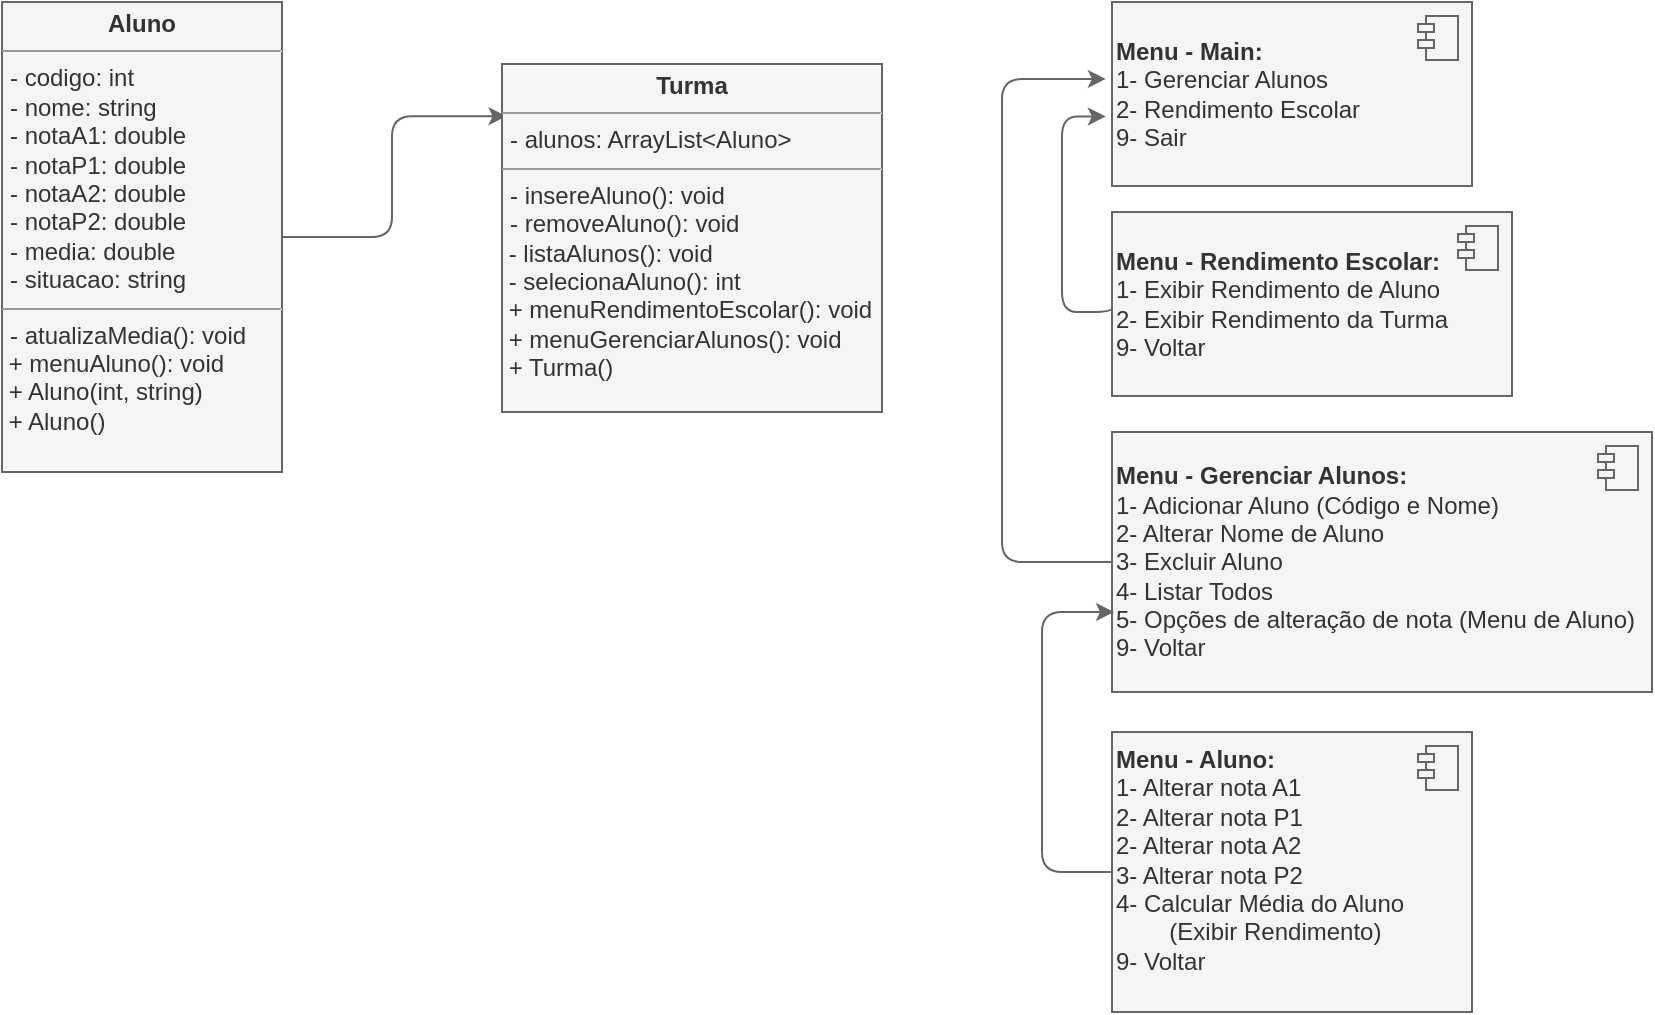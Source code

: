 <mxfile>
    <diagram id="NG6BX41NR-hwoTfeGqQm" name="Page-1">
        <mxGraphModel dx="630" dy="1139" grid="1" gridSize="10" guides="1" tooltips="1" connect="1" arrows="1" fold="1" page="1" pageScale="1" pageWidth="1169" pageHeight="827" math="0" shadow="0">
            <root>
                <mxCell id="0"/>
                <mxCell id="1" parent="0"/>
                <mxCell id="14" style="edgeStyle=orthogonalEdgeStyle;html=1;entryX=0.012;entryY=0.15;entryDx=0;entryDy=0;entryPerimeter=0;fillColor=#f5f5f5;strokeColor=#666666;" parent="1" source="2" target="5" edge="1">
                    <mxGeometry relative="1" as="geometry"/>
                </mxCell>
                <mxCell id="2" value="&lt;p style=&quot;margin:0px;margin-top:4px;text-align:center;&quot;&gt;&lt;b&gt;Aluno&lt;/b&gt;&lt;/p&gt;&lt;hr size=&quot;1&quot;&gt;&lt;p style=&quot;margin:0px;margin-left:4px;&quot;&gt;- codigo: int&lt;/p&gt;&lt;p style=&quot;margin:0px;margin-left:4px;&quot;&gt;- nome: string&lt;/p&gt;&lt;p style=&quot;margin:0px;margin-left:4px;&quot;&gt;- notaA1: double&lt;/p&gt;&lt;p style=&quot;margin:0px;margin-left:4px;&quot;&gt;- notaP1: double&lt;/p&gt;&lt;p style=&quot;margin:0px;margin-left:4px;&quot;&gt;- notaA2: double&lt;/p&gt;&lt;p style=&quot;margin:0px;margin-left:4px;&quot;&gt;- notaP2: double&lt;/p&gt;&lt;p style=&quot;margin:0px;margin-left:4px;&quot;&gt;- media: double&lt;/p&gt;&lt;p style=&quot;margin:0px;margin-left:4px;&quot;&gt;- situacao: string&lt;/p&gt;&lt;hr size=&quot;1&quot;&gt;&lt;p style=&quot;margin:0px;margin-left:4px;&quot;&gt;- atualizaMedia(): void&lt;br&gt;&lt;/p&gt;&amp;nbsp;+ menuAluno(): void&lt;br&gt;&amp;nbsp;+ Aluno(int, string)&lt;br&gt;&amp;nbsp;+ Aluno()" style="verticalAlign=top;align=left;overflow=fill;fontSize=12;fontFamily=Helvetica;html=1;fillColor=#f5f5f5;strokeColor=#666666;fontColor=#333333;" parent="1" vertex="1">
                    <mxGeometry x="30" y="25" width="140" height="235" as="geometry"/>
                </mxCell>
                <mxCell id="3" value="&lt;b&gt;Menu - Main:&lt;br&gt;&lt;/b&gt;1- Gerenciar Alunos&lt;br&gt;2- Rendimento Escolar&lt;br&gt;&lt;div style=&quot;&quot;&gt;&lt;span style=&quot;background-color: initial;&quot;&gt;9- Sair&lt;/span&gt;&lt;/div&gt;" style="html=1;dropTarget=0;align=left;verticalAlign=middle;fillColor=#f5f5f5;strokeColor=#666666;fontColor=#333333;" parent="1" vertex="1">
                    <mxGeometry x="585" y="25" width="180" height="92" as="geometry"/>
                </mxCell>
                <mxCell id="4" value="" style="shape=module;jettyWidth=8;jettyHeight=4;fillColor=#f5f5f5;strokeColor=#666666;fontColor=#333333;" parent="3" vertex="1">
                    <mxGeometry x="1" width="20" height="22" relative="1" as="geometry">
                        <mxPoint x="-27" y="7" as="offset"/>
                    </mxGeometry>
                </mxCell>
                <mxCell id="5" value="&lt;p style=&quot;margin:0px;margin-top:4px;text-align:center;&quot;&gt;&lt;b&gt;Turma&lt;/b&gt;&lt;/p&gt;&lt;hr size=&quot;1&quot;&gt;&lt;p style=&quot;margin:0px;margin-left:4px;&quot;&gt;- alunos: ArrayList&amp;lt;Aluno&amp;gt;&lt;/p&gt;&lt;hr size=&quot;1&quot;&gt;&lt;p style=&quot;margin:0px;margin-left:4px;&quot;&gt;- insereAluno(): void&lt;/p&gt;&lt;p style=&quot;margin:0px;margin-left:4px;&quot;&gt;- removeAluno(): void&lt;/p&gt;&amp;nbsp;- listaAlunos(): void&lt;br&gt;&amp;nbsp;- selecionaAluno(): int&lt;br&gt;&amp;nbsp;+ menuRendimentoEscolar(): void&lt;br&gt;&amp;nbsp;+ menuGerenciarAlunos(): void&lt;br&gt;&amp;nbsp;+ Turma()" style="verticalAlign=top;align=left;overflow=fill;fontSize=12;fontFamily=Helvetica;html=1;fillColor=#f5f5f5;strokeColor=#666666;fontColor=#333333;" parent="1" vertex="1">
                    <mxGeometry x="280" y="56" width="190" height="174" as="geometry"/>
                </mxCell>
                <mxCell id="15" style="edgeStyle=orthogonalEdgeStyle;html=1;entryX=-0.017;entryY=0.418;entryDx=0;entryDy=0;entryPerimeter=0;exitX=0;exitY=0.5;exitDx=0;exitDy=0;fillColor=#f5f5f5;strokeColor=#666666;" parent="1" source="6" target="3" edge="1">
                    <mxGeometry relative="1" as="geometry">
                        <Array as="points">
                            <mxPoint x="530" y="305"/>
                            <mxPoint x="530" y="64"/>
                        </Array>
                    </mxGeometry>
                </mxCell>
                <mxCell id="6" value="&lt;b&gt;Menu - Gerenciar Alunos:&lt;br&gt;&lt;/b&gt;1- Adicionar Aluno (Código e Nome)&lt;br&gt;2- Alterar Nome de Aluno&lt;br&gt;3- Excluir Aluno&lt;br&gt;4- Listar Todos&lt;br&gt;5- Opções de alteração de nota (Menu de Aluno)&lt;br&gt;&lt;div style=&quot;&quot;&gt;&lt;span style=&quot;background-color: initial;&quot;&gt;9- Voltar&lt;/span&gt;&lt;/div&gt;" style="html=1;dropTarget=0;align=left;verticalAlign=middle;fillColor=#f5f5f5;strokeColor=#666666;fontColor=#333333;" parent="1" vertex="1">
                    <mxGeometry x="585" y="240" width="270" height="130" as="geometry"/>
                </mxCell>
                <mxCell id="7" value="" style="shape=module;jettyWidth=8;jettyHeight=4;fillColor=#f5f5f5;strokeColor=#666666;fontColor=#333333;" parent="6" vertex="1">
                    <mxGeometry x="1" width="20" height="22" relative="1" as="geometry">
                        <mxPoint x="-27" y="7" as="offset"/>
                    </mxGeometry>
                </mxCell>
                <mxCell id="16" style="edgeStyle=orthogonalEdgeStyle;html=1;entryX=-0.017;entryY=0.622;entryDx=0;entryDy=0;entryPerimeter=0;exitX=0;exitY=0.5;exitDx=0;exitDy=0;fillColor=#f5f5f5;strokeColor=#666666;" parent="1" source="8" target="3" edge="1">
                    <mxGeometry relative="1" as="geometry">
                        <Array as="points">
                            <mxPoint x="585" y="180"/>
                            <mxPoint x="560" y="180"/>
                            <mxPoint x="560" y="82"/>
                        </Array>
                    </mxGeometry>
                </mxCell>
                <mxCell id="8" value="&lt;b&gt;Menu - Rendimento Escolar:&lt;br&gt;&lt;/b&gt;1- Exibir Rendimento de Aluno&lt;br&gt;2- Exibir Rendimento da Turma&lt;br&gt;&lt;div style=&quot;&quot;&gt;&lt;span style=&quot;background-color: initial;&quot;&gt;9- Voltar&lt;/span&gt;&lt;/div&gt;" style="html=1;dropTarget=0;align=left;verticalAlign=middle;fillColor=#f5f5f5;strokeColor=#666666;fontColor=#333333;" parent="1" vertex="1">
                    <mxGeometry x="585" y="130" width="200" height="92" as="geometry"/>
                </mxCell>
                <mxCell id="9" value="" style="shape=module;jettyWidth=8;jettyHeight=4;fillColor=#f5f5f5;strokeColor=#666666;fontColor=#333333;" parent="8" vertex="1">
                    <mxGeometry x="1" width="20" height="22" relative="1" as="geometry">
                        <mxPoint x="-27" y="7" as="offset"/>
                    </mxGeometry>
                </mxCell>
                <mxCell id="17" style="edgeStyle=orthogonalEdgeStyle;html=1;exitX=0;exitY=0.5;exitDx=0;exitDy=0;fillColor=#f5f5f5;strokeColor=#666666;" parent="1" source="10" edge="1">
                    <mxGeometry relative="1" as="geometry">
                        <mxPoint x="586" y="330" as="targetPoint"/>
                        <mxPoint x="675" y="420" as="sourcePoint"/>
                        <Array as="points">
                            <mxPoint x="550" y="460"/>
                            <mxPoint x="550" y="330"/>
                            <mxPoint x="586" y="330"/>
                        </Array>
                    </mxGeometry>
                </mxCell>
                <mxCell id="10" value="&lt;b&gt;Menu - Aluno:&lt;br&gt;&lt;/b&gt;1- Alterar nota A1&lt;br&gt;2- Alterar nota P1&lt;br&gt;2- Alterar nota A2&lt;br&gt;3- Alterar nota P2&lt;br&gt;4- Calcular Média do Aluno&lt;br&gt;&lt;span style=&quot;white-space: pre;&quot;&gt;&#9;&lt;/span&gt;(Exibir Rendimento)&lt;br&gt;&lt;div style=&quot;&quot;&gt;&lt;span style=&quot;background-color: initial;&quot;&gt;9- Voltar&lt;/span&gt;&lt;/div&gt;" style="html=1;dropTarget=0;align=left;verticalAlign=top;fillColor=#f5f5f5;strokeColor=#666666;fontColor=#333333;" parent="1" vertex="1">
                    <mxGeometry x="585" y="390" width="180" height="140" as="geometry"/>
                </mxCell>
                <mxCell id="11" value="" style="shape=module;jettyWidth=8;jettyHeight=4;fillColor=#f5f5f5;strokeColor=#666666;fontColor=#333333;" parent="10" vertex="1">
                    <mxGeometry x="1" width="20" height="22" relative="1" as="geometry">
                        <mxPoint x="-27" y="7" as="offset"/>
                    </mxGeometry>
                </mxCell>
            </root>
        </mxGraphModel>
    </diagram>
</mxfile>